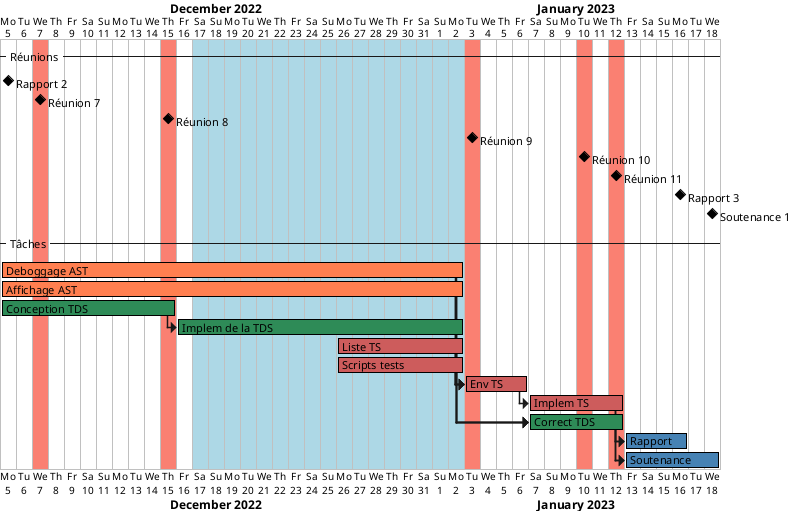 @startgantt
Project starts 2022-12-5

2022-12-17 to 2023-01-03 are colored in lightblue

-- Réunions --

[Rapport 2] happens at 2022-12-05

2022-12-07 is colored in salmon
[Réunion 7] happens at 2022-12-07

2022-12-15 is colored in salmon
[Réunion 8] happens at 2022-12-15

2023-01-03 is colored in salmon
[Réunion 9] happens at 2023-01-03

2023-01-10 is colored in salmon
[Réunion 10] happens at 2023-01-10

2023-01-12 is colored in salmon
[Réunion 11] happens at 2023-01-12

[Rapport 3] happens at 2023-01-16

[Soutenance 1] happens at 2023-01-18

-- Tâches --
[Deboggage AST] starts 2022-12-05 and ends 2023-01-02 and is colored in Coral/Black
[Affichage AST] starts 2022-12-05 and ends 2023-01-02 and is colored in Coral/Black

[Conception TDS] starts 2022-12-05 and ends 2022-12-15 and is colored in SeaGreen/Black
then [Implem de la TDS] starts 2022-12-16 and ends 2023-01-02 and is colored in SeaGreen/Black

[Liste TS] starts 2022-12-26 and ends 2023-01-02 and is colored in IndianRed/Black
[Scripts tests] starts 2022-12-26 and ends 2023-01-02 and is colored in IndianRed/Black

[Env TS] starts 2023-01-02 and ends 2023-01-06 and is colored in IndianRed/Black
[Implem TS] starts 2023-01-07 and ends 2023-01-12 and is colored in IndianRed/Black
[Correct TDS] starts 2023-01-07 and ends 2023-01-12 and is colored in SeaGreen/Black

[Env TS] starts at [Scripts tests]'s end
[Env TS] starts at [Liste TS]'s end
[Env TS] starts at [Affichage AST]'s end
[Env TS] starts at [Deboggage AST]'s end

[Implem TS] starts at [Env TS]'s end

[Correct TDS] starts at [Scripts tests]'s end
[Correct TDS] starts at [Liste TS]'s end
[Correct TDS] starts at [Affichage AST]'s end
[Correct TDS] starts at [Deboggage AST]'s end

[Rapport] starts 2023-01-13 and ends 2023-01-16 and is colored in SteelBlue/Black
[Soutenance] starts 2023-01-13 and ends 2023-01-18 and is colored in SteelBlue/Black

[Rapport] starts at [Implem TS]'s end
[Rapport] starts at [Correct TDS]'s end
[Soutenance] starts at [Implem TS]'s end
[Soutenance] starts at [Correct TDS]'s end

@endgantt